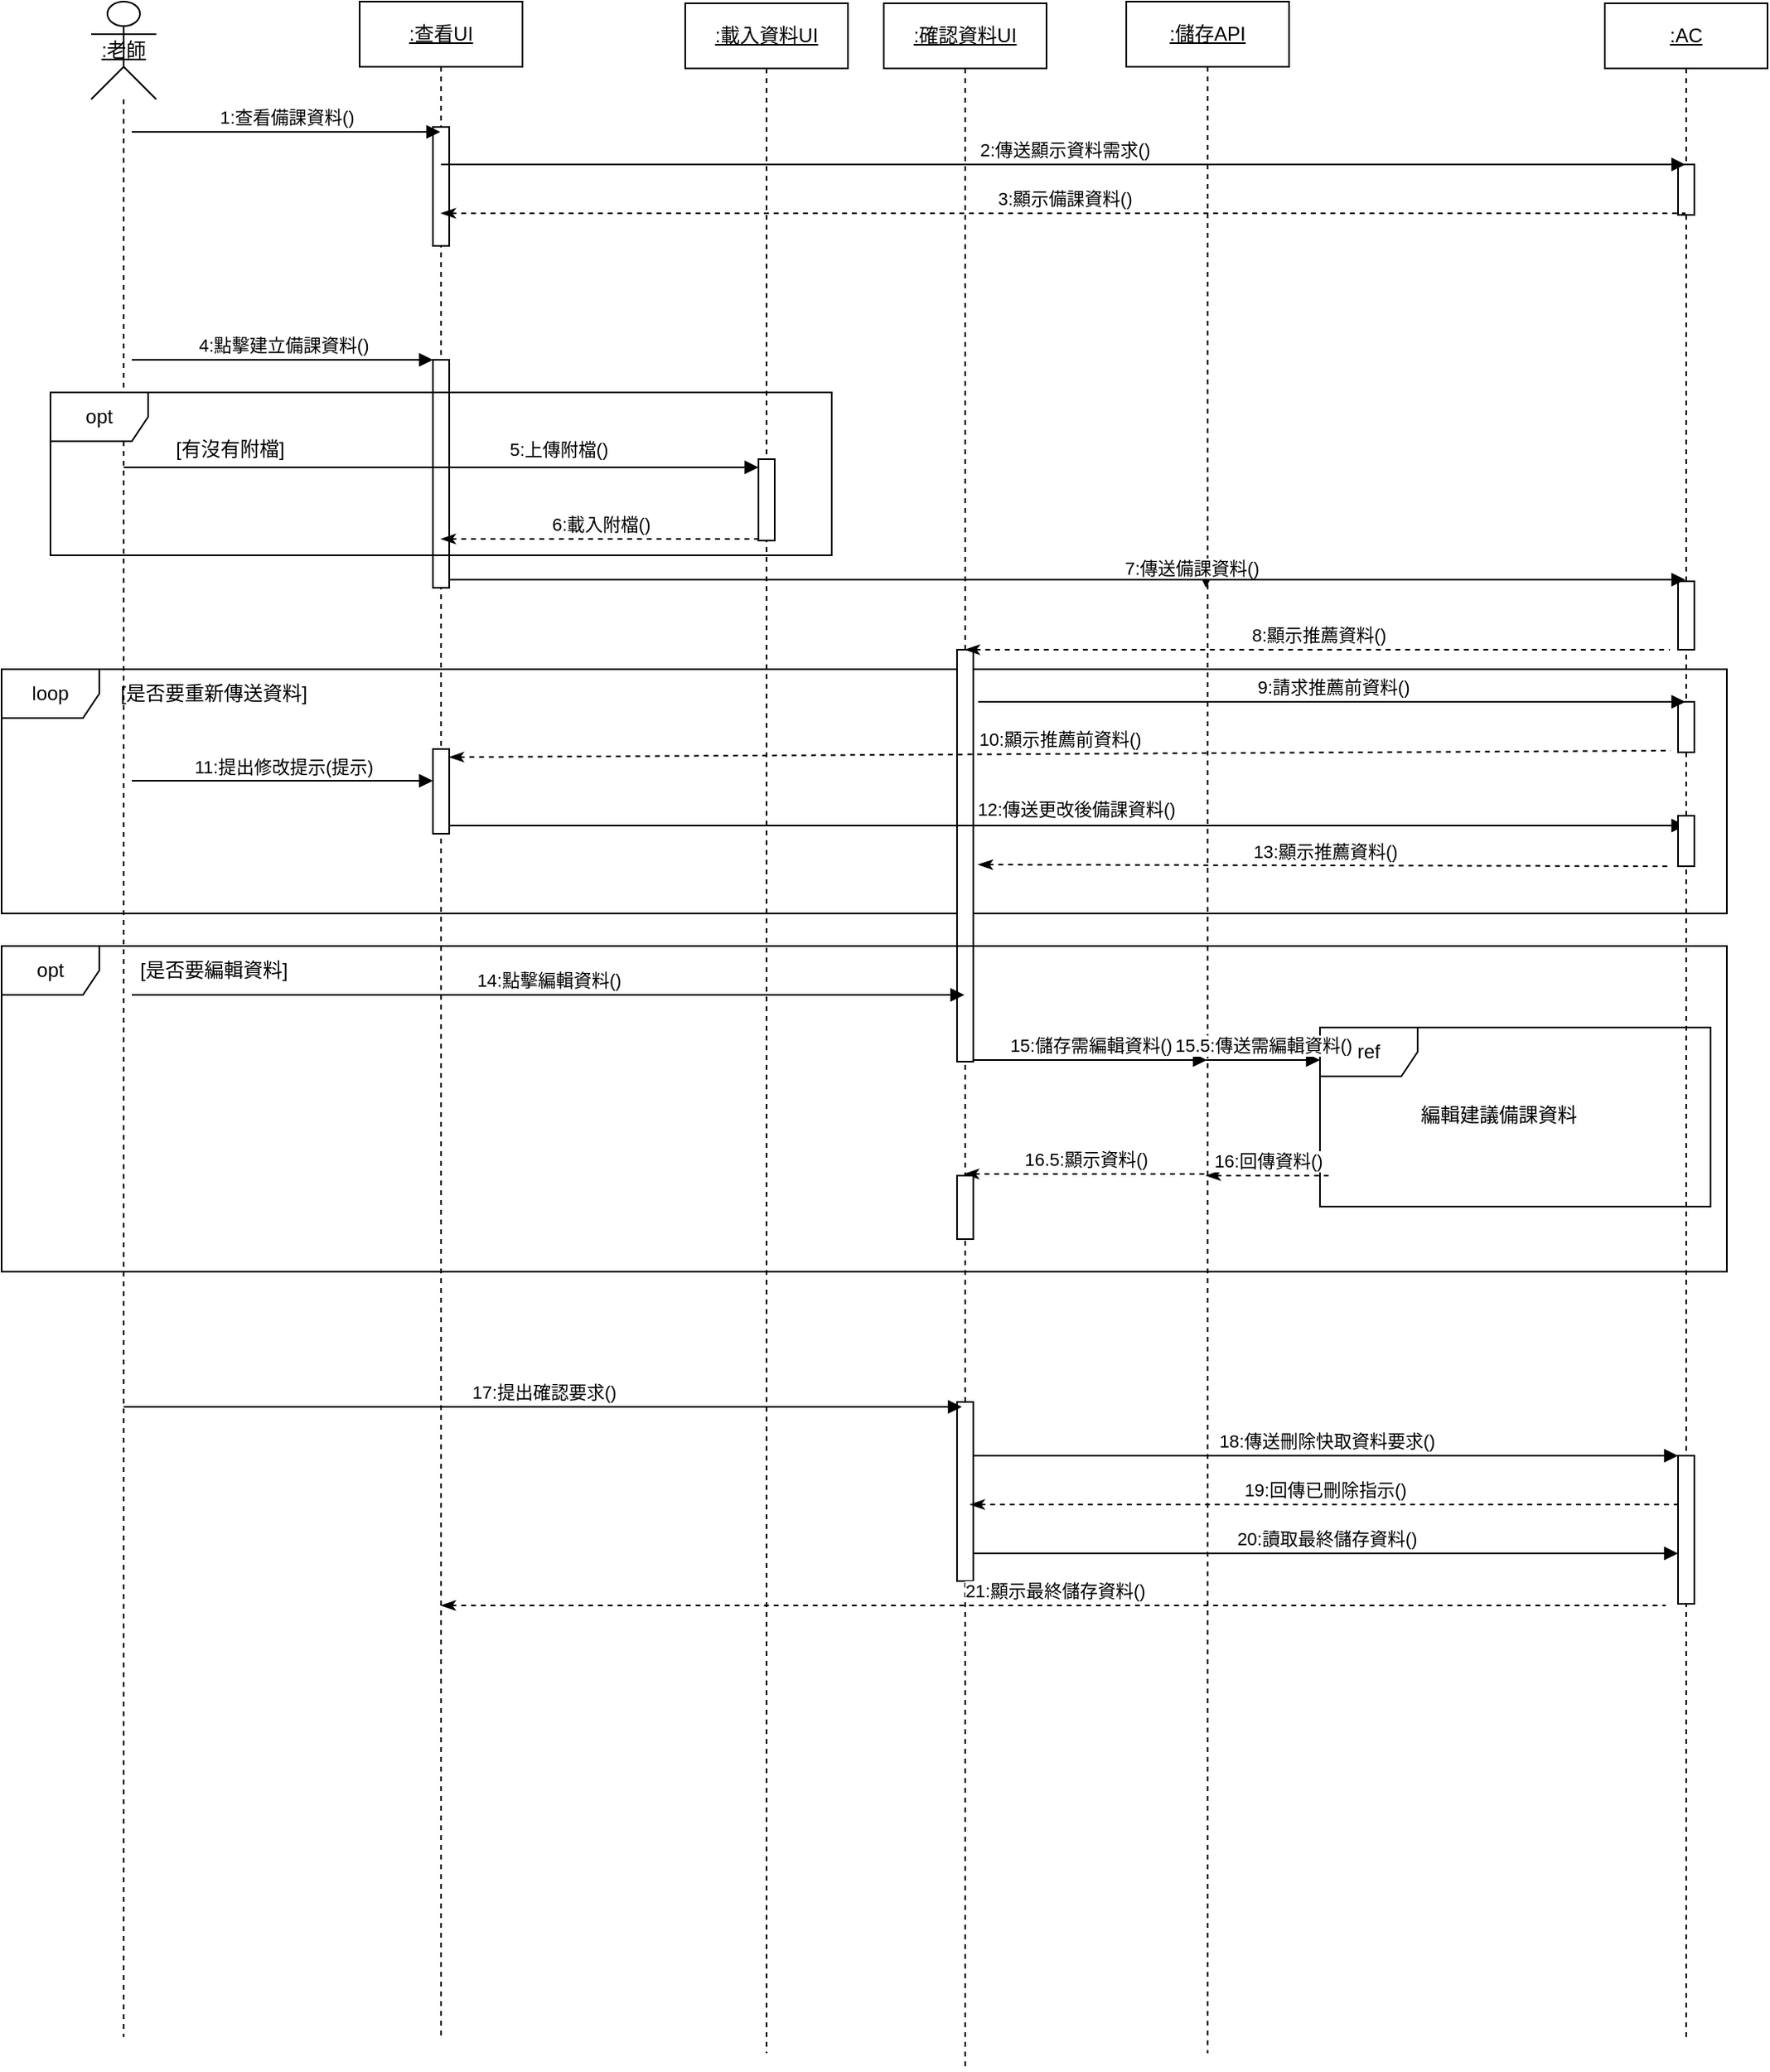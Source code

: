 <mxfile>
    <diagram name="第 1 页" id="O-JAYGMxtfNgu9QWobxc">
        <mxGraphModel dx="4402" dy="654" grid="1" gridSize="10" guides="1" tooltips="1" connect="1" arrows="1" fold="1" page="1" pageScale="1" pageWidth="3300" pageHeight="4681" math="0" shadow="0">
            <root>
                <mxCell id="0"/>
                <mxCell id="1" parent="0"/>
                <mxCell id="cSUb0s7sQzvSsTjn1v_9-36" value="loop" style="shape=umlFrame;whiteSpace=wrap;html=1;pointerEvents=0;" parent="1" vertex="1">
                    <mxGeometry x="-40" y="440" width="1060" height="150" as="geometry"/>
                </mxCell>
                <mxCell id="cSUb0s7sQzvSsTjn1v_9-1" value="&lt;u&gt;:老師&lt;/u&gt;" style="shape=umlLifeline;perimeter=lifelinePerimeter;whiteSpace=wrap;html=1;container=1;dropTarget=0;collapsible=0;recursiveResize=0;outlineConnect=0;portConstraint=eastwest;newEdgeStyle={&quot;curved&quot;:0,&quot;rounded&quot;:0};participant=umlActor;size=60;" parent="1" vertex="1">
                    <mxGeometry x="15" y="30" width="40" height="1250" as="geometry"/>
                </mxCell>
                <mxCell id="cSUb0s7sQzvSsTjn1v_9-2" value="&lt;u&gt;:查看UI&lt;/u&gt;" style="shape=umlLifeline;perimeter=lifelinePerimeter;whiteSpace=wrap;html=1;container=1;dropTarget=0;collapsible=0;recursiveResize=0;outlineConnect=0;portConstraint=eastwest;newEdgeStyle={&quot;curved&quot;:0,&quot;rounded&quot;:0};" parent="1" vertex="1">
                    <mxGeometry x="180" y="30" width="100" height="1250" as="geometry"/>
                </mxCell>
                <mxCell id="cSUb0s7sQzvSsTjn1v_9-3" value="" style="html=1;points=[[0,0,0,0,5],[0,1,0,0,-5],[1,0,0,0,5],[1,1,0,0,-5]];perimeter=orthogonalPerimeter;outlineConnect=0;targetShapes=umlLifeline;portConstraint=eastwest;newEdgeStyle={&quot;curved&quot;:0,&quot;rounded&quot;:0};" parent="cSUb0s7sQzvSsTjn1v_9-2" vertex="1">
                    <mxGeometry x="45" y="77" width="10" height="73" as="geometry"/>
                </mxCell>
                <mxCell id="cSUb0s7sQzvSsTjn1v_9-4" value="" style="html=1;points=[[0,0,0,0,5],[0,1,0,0,-5],[1,0,0,0,5],[1,1,0,0,-5]];perimeter=orthogonalPerimeter;outlineConnect=0;targetShapes=umlLifeline;portConstraint=eastwest;newEdgeStyle={&quot;curved&quot;:0,&quot;rounded&quot;:0};" parent="cSUb0s7sQzvSsTjn1v_9-2" vertex="1">
                    <mxGeometry x="45" y="220" width="10" height="140" as="geometry"/>
                </mxCell>
                <mxCell id="cSUb0s7sQzvSsTjn1v_9-8" value="&lt;u&gt;:確認資料UI&lt;/u&gt;" style="shape=umlLifeline;perimeter=lifelinePerimeter;whiteSpace=wrap;html=1;container=1;dropTarget=0;collapsible=0;recursiveResize=0;outlineConnect=0;portConstraint=eastwest;newEdgeStyle={&quot;curved&quot;:0,&quot;rounded&quot;:0};" parent="1" vertex="1">
                    <mxGeometry x="502" y="31" width="100" height="1269" as="geometry"/>
                </mxCell>
                <mxCell id="cSUb0s7sQzvSsTjn1v_9-9" value="" style="html=1;points=[[0,0,0,0,5],[0,1,0,0,-5],[1,0,0,0,5],[1,1,0,0,-5]];perimeter=orthogonalPerimeter;outlineConnect=0;targetShapes=umlLifeline;portConstraint=eastwest;newEdgeStyle={&quot;curved&quot;:0,&quot;rounded&quot;:0};" parent="cSUb0s7sQzvSsTjn1v_9-8" vertex="1">
                    <mxGeometry x="45" y="397" width="10" height="253" as="geometry"/>
                </mxCell>
                <mxCell id="cSUb0s7sQzvSsTjn1v_9-5" value="" style="html=1;points=[[0,0,0,0,5],[0,1,0,0,-5],[1,0,0,0,5],[1,1,0,0,-5]];perimeter=orthogonalPerimeter;outlineConnect=0;targetShapes=umlLifeline;portConstraint=eastwest;newEdgeStyle={&quot;curved&quot;:0,&quot;rounded&quot;:0};" parent="cSUb0s7sQzvSsTjn1v_9-8" vertex="1">
                    <mxGeometry x="45" y="859" width="10" height="110" as="geometry"/>
                </mxCell>
                <mxCell id="cSUb0s7sQzvSsTjn1v_9-13" value="&lt;u&gt;:儲存API&lt;/u&gt;" style="shape=umlLifeline;perimeter=lifelinePerimeter;whiteSpace=wrap;html=1;container=1;dropTarget=0;collapsible=0;recursiveResize=0;outlineConnect=0;portConstraint=eastwest;newEdgeStyle={&quot;curved&quot;:0,&quot;rounded&quot;:0};" parent="1" vertex="1">
                    <mxGeometry x="651" y="30" width="100" height="1260" as="geometry"/>
                </mxCell>
                <mxCell id="cSUb0s7sQzvSsTjn1v_9-14" value="&lt;u&gt;:AC&lt;/u&gt;" style="shape=umlLifeline;perimeter=lifelinePerimeter;whiteSpace=wrap;html=1;container=1;dropTarget=0;collapsible=0;recursiveResize=0;outlineConnect=0;portConstraint=eastwest;newEdgeStyle={&quot;curved&quot;:0,&quot;rounded&quot;:0};" parent="1" vertex="1">
                    <mxGeometry x="945" y="31" width="100" height="1249" as="geometry"/>
                </mxCell>
                <mxCell id="cSUb0s7sQzvSsTjn1v_9-15" value="" style="html=1;points=[[0,0,0,0,5],[0,1,0,0,-5],[1,0,0,0,5],[1,1,0,0,-5]];perimeter=orthogonalPerimeter;outlineConnect=0;targetShapes=umlLifeline;portConstraint=eastwest;newEdgeStyle={&quot;curved&quot;:0,&quot;rounded&quot;:0};" parent="cSUb0s7sQzvSsTjn1v_9-14" vertex="1">
                    <mxGeometry x="45" y="99" width="10" height="31" as="geometry"/>
                </mxCell>
                <mxCell id="cSUb0s7sQzvSsTjn1v_9-16" value="" style="html=1;points=[[0,0,0,0,5],[0,1,0,0,-5],[1,0,0,0,5],[1,1,0,0,-5]];perimeter=orthogonalPerimeter;outlineConnect=0;targetShapes=umlLifeline;portConstraint=eastwest;newEdgeStyle={&quot;curved&quot;:0,&quot;rounded&quot;:0};" parent="cSUb0s7sQzvSsTjn1v_9-14" vertex="1">
                    <mxGeometry x="45" y="429" width="10" height="31" as="geometry"/>
                </mxCell>
                <mxCell id="cSUb0s7sQzvSsTjn1v_9-17" value="" style="html=1;points=[[0,0,0,0,5],[0,1,0,0,-5],[1,0,0,0,5],[1,1,0,0,-5]];perimeter=orthogonalPerimeter;outlineConnect=0;targetShapes=umlLifeline;portConstraint=eastwest;newEdgeStyle={&quot;curved&quot;:0,&quot;rounded&quot;:0};" parent="cSUb0s7sQzvSsTjn1v_9-14" vertex="1">
                    <mxGeometry x="45" y="355" width="10" height="42" as="geometry"/>
                </mxCell>
                <mxCell id="cSUb0s7sQzvSsTjn1v_9-20" value="1:查看備課資料()" style="html=1;verticalAlign=bottom;endArrow=block;curved=0;rounded=0;" parent="1" target="cSUb0s7sQzvSsTjn1v_9-2" edge="1">
                    <mxGeometry width="80" relative="1" as="geometry">
                        <mxPoint x="40" y="110" as="sourcePoint"/>
                        <mxPoint x="120" y="110" as="targetPoint"/>
                    </mxGeometry>
                </mxCell>
                <mxCell id="cSUb0s7sQzvSsTjn1v_9-21" value="2:傳送顯示資料需求()" style="html=1;verticalAlign=bottom;endArrow=block;curved=0;rounded=0;" parent="1" target="cSUb0s7sQzvSsTjn1v_9-14" edge="1">
                    <mxGeometry width="80" relative="1" as="geometry">
                        <mxPoint x="230" y="130" as="sourcePoint"/>
                        <mxPoint x="287" y="130" as="targetPoint"/>
                    </mxGeometry>
                </mxCell>
                <mxCell id="cSUb0s7sQzvSsTjn1v_9-22" value="3:顯示備課資料()" style="html=1;verticalAlign=bottom;endArrow=none;curved=0;rounded=0;startArrow=classicThin;startFill=1;endFill=0;dashed=1;" parent="1" target="cSUb0s7sQzvSsTjn1v_9-14" edge="1">
                    <mxGeometry width="80" relative="1" as="geometry">
                        <mxPoint x="230" y="160" as="sourcePoint"/>
                        <mxPoint x="877" y="160" as="targetPoint"/>
                    </mxGeometry>
                </mxCell>
                <mxCell id="cSUb0s7sQzvSsTjn1v_9-23" value="4:點擊建立備課資料()" style="html=1;verticalAlign=bottom;endArrow=block;curved=0;rounded=0;" parent="1" edge="1" target="cSUb0s7sQzvSsTjn1v_9-4">
                    <mxGeometry width="80" relative="1" as="geometry">
                        <mxPoint x="40" y="250" as="sourcePoint"/>
                        <mxPoint x="160" y="250" as="targetPoint"/>
                    </mxGeometry>
                </mxCell>
                <mxCell id="cSUb0s7sQzvSsTjn1v_9-26" value="&lt;u&gt;:載入資料UI&lt;/u&gt;" style="shape=umlLifeline;perimeter=lifelinePerimeter;whiteSpace=wrap;html=1;container=1;dropTarget=0;collapsible=0;recursiveResize=0;outlineConnect=0;portConstraint=eastwest;newEdgeStyle={&quot;curved&quot;:0,&quot;rounded&quot;:0};" parent="1" vertex="1">
                    <mxGeometry x="380" y="31" width="100" height="1259" as="geometry"/>
                </mxCell>
                <mxCell id="cSUb0s7sQzvSsTjn1v_9-27" value="" style="html=1;points=[[0,0,0,0,5],[0,1,0,0,-5],[1,0,0,0,5],[1,1,0,0,-5]];perimeter=orthogonalPerimeter;outlineConnect=0;targetShapes=umlLifeline;portConstraint=eastwest;newEdgeStyle={&quot;curved&quot;:0,&quot;rounded&quot;:0};" parent="cSUb0s7sQzvSsTjn1v_9-26" vertex="1">
                    <mxGeometry x="45" y="280" width="10" height="50" as="geometry"/>
                </mxCell>
                <mxCell id="cSUb0s7sQzvSsTjn1v_9-28" value="opt" style="shape=umlFrame;whiteSpace=wrap;html=1;pointerEvents=0;" parent="1" vertex="1">
                    <mxGeometry x="-10" y="270" width="480" height="100" as="geometry"/>
                </mxCell>
                <mxCell id="cSUb0s7sQzvSsTjn1v_9-29" value="[有沒有附檔]" style="text;html=1;align=center;verticalAlign=middle;resizable=0;points=[];autosize=1;strokeColor=none;fillColor=none;" parent="1" vertex="1">
                    <mxGeometry x="55" y="290" width="90" height="30" as="geometry"/>
                </mxCell>
                <mxCell id="cSUb0s7sQzvSsTjn1v_9-30" value="&lt;div&gt;&lt;br&gt;&lt;/div&gt;&lt;div&gt;&lt;br&gt;&lt;/div&gt;" style="html=1;verticalAlign=bottom;endArrow=block;curved=0;rounded=0;entryX=0;entryY=0;entryDx=0;entryDy=5;entryPerimeter=0;" parent="1" target="cSUb0s7sQzvSsTjn1v_9-27" edge="1" source="cSUb0s7sQzvSsTjn1v_9-1">
                    <mxGeometry width="80" relative="1" as="geometry">
                        <mxPoint x="80" y="310" as="sourcePoint"/>
                        <mxPoint x="370" y="310" as="targetPoint"/>
                    </mxGeometry>
                </mxCell>
                <mxCell id="cSUb0s7sQzvSsTjn1v_9-31" value="5:上傳附檔()" style="edgeLabel;html=1;align=center;verticalAlign=middle;resizable=0;points=[];" parent="cSUb0s7sQzvSsTjn1v_9-30" vertex="1" connectable="0">
                    <mxGeometry x="-0.101" y="3" relative="1" as="geometry">
                        <mxPoint x="91" y="-8" as="offset"/>
                    </mxGeometry>
                </mxCell>
                <mxCell id="cSUb0s7sQzvSsTjn1v_9-33" value="" style="html=1;verticalAlign=bottom;endArrow=block;curved=0;rounded=0;" parent="1" edge="1">
                    <mxGeometry width="80" relative="1" as="geometry">
                        <mxPoint x="700" y="386" as="sourcePoint"/>
                        <mxPoint x="700" y="390" as="targetPoint"/>
                    </mxGeometry>
                </mxCell>
                <mxCell id="cSUb0s7sQzvSsTjn1v_9-34" value="7:傳送備課資料()" style="edgeLabel;html=1;align=center;verticalAlign=middle;resizable=0;points=[];" parent="cSUb0s7sQzvSsTjn1v_9-33" vertex="1" connectable="0">
                    <mxGeometry x="0.038" relative="1" as="geometry">
                        <mxPoint x="-9" y="-10" as="offset"/>
                    </mxGeometry>
                </mxCell>
                <mxCell id="cSUb0s7sQzvSsTjn1v_9-35" value="8:顯示推薦資料()" style="html=1;verticalAlign=bottom;endArrow=none;curved=0;rounded=0;startArrow=classicThin;startFill=1;endFill=0;dashed=1;" parent="1" source="cSUb0s7sQzvSsTjn1v_9-8" edge="1">
                    <mxGeometry x="0.003" width="80" relative="1" as="geometry">
                        <mxPoint x="696.5" y="428" as="sourcePoint"/>
                        <mxPoint x="985" y="428" as="targetPoint"/>
                        <mxPoint as="offset"/>
                    </mxGeometry>
                </mxCell>
                <mxCell id="cSUb0s7sQzvSsTjn1v_9-37" value="9:請求推薦前資料()" style="html=1;verticalAlign=bottom;endArrow=block;curved=0;rounded=0;" parent="1" target="cSUb0s7sQzvSsTjn1v_9-14" edge="1">
                    <mxGeometry width="80" relative="1" as="geometry">
                        <mxPoint x="560" y="460" as="sourcePoint"/>
                        <mxPoint x="640" y="460" as="targetPoint"/>
                    </mxGeometry>
                </mxCell>
                <mxCell id="cSUb0s7sQzvSsTjn1v_9-38" value="10:顯示推薦前資料()" style="html=1;verticalAlign=bottom;endArrow=none;curved=0;rounded=0;startArrow=classicThin;startFill=1;endFill=0;dashed=1;exitX=1;exitY=0;exitDx=0;exitDy=5;exitPerimeter=0;" parent="1" source="cSUb0s7sQzvSsTjn1v_9-39" edge="1">
                    <mxGeometry width="80" relative="1" as="geometry">
                        <mxPoint x="450" y="490" as="sourcePoint"/>
                        <mxPoint x="985.5" y="490" as="targetPoint"/>
                    </mxGeometry>
                </mxCell>
                <mxCell id="cSUb0s7sQzvSsTjn1v_9-39" value="" style="html=1;points=[[0,0,0,0,5],[0,1,0,0,-5],[1,0,0,0,5],[1,1,0,0,-5]];perimeter=orthogonalPerimeter;outlineConnect=0;targetShapes=umlLifeline;portConstraint=eastwest;newEdgeStyle={&quot;curved&quot;:0,&quot;rounded&quot;:0};" parent="1" vertex="1">
                    <mxGeometry x="225" y="489" width="10" height="52" as="geometry"/>
                </mxCell>
                <mxCell id="cSUb0s7sQzvSsTjn1v_9-40" value="" style="html=1;verticalAlign=bottom;endArrow=block;curved=0;rounded=0;exitX=1;exitY=1;exitDx=0;exitDy=-5;exitPerimeter=0;" parent="1" target="cSUb0s7sQzvSsTjn1v_9-14" edge="1" source="cSUb0s7sQzvSsTjn1v_9-39">
                    <mxGeometry width="80" relative="1" as="geometry">
                        <mxPoint x="305" y="530" as="sourcePoint"/>
                        <mxPoint x="843" y="530" as="targetPoint"/>
                    </mxGeometry>
                </mxCell>
                <mxCell id="cSUb0s7sQzvSsTjn1v_9-41" value="12:傳送更改後備課資料()" style="edgeLabel;html=1;align=center;verticalAlign=middle;resizable=0;points=[];" parent="cSUb0s7sQzvSsTjn1v_9-40" vertex="1" connectable="0">
                    <mxGeometry x="0.038" relative="1" as="geometry">
                        <mxPoint x="-9" y="-10" as="offset"/>
                    </mxGeometry>
                </mxCell>
                <mxCell id="cSUb0s7sQzvSsTjn1v_9-42" value="[是否要重新傳送資料]" style="text;html=1;align=center;verticalAlign=middle;resizable=0;points=[];autosize=1;strokeColor=none;fillColor=none;" parent="1" vertex="1">
                    <mxGeometry x="20" y="440" width="140" height="30" as="geometry"/>
                </mxCell>
                <mxCell id="cSUb0s7sQzvSsTjn1v_9-43" value="11:提出修改提示(提示)" style="html=1;verticalAlign=bottom;endArrow=block;curved=0;rounded=0;" parent="1" target="cSUb0s7sQzvSsTjn1v_9-39" edge="1">
                    <mxGeometry width="80" relative="1" as="geometry">
                        <mxPoint x="40" y="508.5" as="sourcePoint"/>
                        <mxPoint x="140" y="509" as="targetPoint"/>
                    </mxGeometry>
                </mxCell>
                <mxCell id="cSUb0s7sQzvSsTjn1v_9-44" value="" style="html=1;points=[[0,0,0,0,5],[0,1,0,0,-5],[1,0,0,0,5],[1,1,0,0,-5]];perimeter=orthogonalPerimeter;outlineConnect=0;targetShapes=umlLifeline;portConstraint=eastwest;newEdgeStyle={&quot;curved&quot;:0,&quot;rounded&quot;:0};" parent="1" vertex="1">
                    <mxGeometry x="990" y="530" width="10" height="31" as="geometry"/>
                </mxCell>
                <mxCell id="cSUb0s7sQzvSsTjn1v_9-45" value="13:顯示推薦資料()" style="html=1;verticalAlign=bottom;endArrow=none;curved=0;rounded=0;startArrow=classicThin;startFill=1;endFill=0;dashed=1;" parent="1" edge="1">
                    <mxGeometry width="80" relative="1" as="geometry">
                        <mxPoint x="560" y="560" as="sourcePoint"/>
                        <mxPoint x="985.5" y="561" as="targetPoint"/>
                    </mxGeometry>
                </mxCell>
                <mxCell id="cSUb0s7sQzvSsTjn1v_9-46" value="opt" style="shape=umlFrame;whiteSpace=wrap;html=1;pointerEvents=0;" parent="1" vertex="1">
                    <mxGeometry x="-40" y="610" width="1060" height="200" as="geometry"/>
                </mxCell>
                <mxCell id="cSUb0s7sQzvSsTjn1v_9-47" value="[是否要編輯資料]" style="text;html=1;align=center;verticalAlign=middle;resizable=0;points=[];autosize=1;strokeColor=none;fillColor=none;" parent="1" vertex="1">
                    <mxGeometry x="35" y="610" width="110" height="30" as="geometry"/>
                </mxCell>
                <mxCell id="cSUb0s7sQzvSsTjn1v_9-50" value="" style="html=1;verticalAlign=bottom;endArrow=block;curved=0;rounded=0;exitX=1;exitY=1;exitDx=0;exitDy=-5;exitPerimeter=0;" parent="1" target="cSUb0s7sQzvSsTjn1v_9-14" edge="1" source="cSUb0s7sQzvSsTjn1v_9-4">
                    <mxGeometry width="80" relative="1" as="geometry">
                        <mxPoint x="300" y="390" as="sourcePoint"/>
                        <mxPoint x="696" y="390" as="targetPoint"/>
                    </mxGeometry>
                </mxCell>
                <mxCell id="cSUb0s7sQzvSsTjn1v_9-51" value="14:點擊編輯資料()" style="html=1;verticalAlign=bottom;endArrow=block;curved=0;rounded=0;" parent="1" edge="1">
                    <mxGeometry x="0.001" width="80" relative="1" as="geometry">
                        <mxPoint x="40" y="640" as="sourcePoint"/>
                        <mxPoint x="551.5" y="640" as="targetPoint"/>
                        <mxPoint as="offset"/>
                    </mxGeometry>
                </mxCell>
                <mxCell id="cSUb0s7sQzvSsTjn1v_9-61" value="16.5:顯示資料()" style="html=1;verticalAlign=bottom;endArrow=none;curved=0;rounded=0;startArrow=classicThin;startFill=1;endFill=0;dashed=1;" parent="1" target="cSUb0s7sQzvSsTjn1v_9-13" edge="1">
                    <mxGeometry width="80" relative="1" as="geometry">
                        <mxPoint x="551.5" y="750" as="sourcePoint"/>
                        <mxPoint x="650" y="750" as="targetPoint"/>
                    </mxGeometry>
                </mxCell>
                <mxCell id="cSUb0s7sQzvSsTjn1v_9-62" value="" style="html=1;points=[[0,0,0,0,5],[0,1,0,0,-5],[1,0,0,0,5],[1,1,0,0,-5]];perimeter=orthogonalPerimeter;outlineConnect=0;targetShapes=umlLifeline;portConstraint=eastwest;newEdgeStyle={&quot;curved&quot;:0,&quot;rounded&quot;:0};" parent="1" vertex="1">
                    <mxGeometry x="547" y="751" width="10" height="39" as="geometry"/>
                </mxCell>
                <mxCell id="GXKdgMsnnEw2hDHPbhKI-5" value="" style="html=1;points=[[0,0,0,0,5],[0,1,0,0,-5],[1,0,0,0,5],[1,1,0,0,-5]];perimeter=orthogonalPerimeter;outlineConnect=0;targetShapes=umlLifeline;portConstraint=eastwest;newEdgeStyle={&quot;curved&quot;:0,&quot;rounded&quot;:0};" parent="1" vertex="1">
                    <mxGeometry x="990" y="923" width="10" height="91" as="geometry"/>
                </mxCell>
                <mxCell id="cSUb0s7sQzvSsTjn1v_9-67" value="15:儲存需編輯資料()" style="html=1;verticalAlign=bottom;endArrow=block;curved=0;rounded=0;" parent="1" target="cSUb0s7sQzvSsTjn1v_9-13" edge="1">
                    <mxGeometry width="80" relative="1" as="geometry">
                        <mxPoint x="557" y="680" as="sourcePoint"/>
                        <mxPoint x="650" y="680" as="targetPoint"/>
                    </mxGeometry>
                </mxCell>
                <mxCell id="GXKdgMsnnEw2hDHPbhKI-14" value="19:回傳已刪除指示()" style="html=1;verticalAlign=bottom;endArrow=none;curved=0;rounded=0;startArrow=classicThin;startFill=1;endFill=0;dashed=1;" parent="1" edge="1">
                    <mxGeometry width="80" relative="1" as="geometry">
                        <mxPoint x="555" y="953" as="sourcePoint"/>
                        <mxPoint x="990" y="953" as="targetPoint"/>
                    </mxGeometry>
                </mxCell>
                <mxCell id="cSUb0s7sQzvSsTjn1v_9-69" value="ref" style="shape=umlFrame;whiteSpace=wrap;html=1;pointerEvents=0;" parent="1" vertex="1">
                    <mxGeometry x="770" y="660" width="240" height="110" as="geometry"/>
                </mxCell>
                <mxCell id="cSUb0s7sQzvSsTjn1v_9-70" value="&lt;span style=&quot;color: rgb(0, 0, 0); font-family: Helvetica; font-size: 12px; font-style: normal; font-variant-ligatures: normal; font-variant-caps: normal; font-weight: 400; letter-spacing: normal; orphans: 2; text-align: center; text-indent: 0px; text-transform: none; widows: 2; word-spacing: 0px; -webkit-text-stroke-width: 0px; white-space: normal; background-color: rgb(251, 251, 251); text-decoration-thickness: initial; text-decoration-style: initial; text-decoration-color: initial; display: inline !important; float: none;&quot;&gt;編輯建議備課資料&lt;/span&gt;" style="text;whiteSpace=wrap;html=1;" parent="1" vertex="1">
                    <mxGeometry x="830" y="700" width="130" height="40" as="geometry"/>
                </mxCell>
                <mxCell id="GXKdgMsnnEw2hDHPbhKI-17" value="15.5:傳送需編輯資料()" style="html=1;verticalAlign=bottom;endArrow=block;curved=0;rounded=0;" parent="1" edge="1">
                    <mxGeometry width="80" relative="1" as="geometry">
                        <mxPoint x="700" y="680" as="sourcePoint"/>
                        <mxPoint x="770" y="680" as="targetPoint"/>
                    </mxGeometry>
                </mxCell>
                <mxCell id="GXKdgMsnnEw2hDHPbhKI-18" value="16:回傳資料()" style="html=1;verticalAlign=bottom;endArrow=none;curved=0;rounded=0;startArrow=classicThin;startFill=1;endFill=0;dashed=1;" parent="1" edge="1">
                    <mxGeometry width="80" relative="1" as="geometry">
                        <mxPoint x="700" y="751" as="sourcePoint"/>
                        <mxPoint x="775.25" y="751" as="targetPoint"/>
                    </mxGeometry>
                </mxCell>
                <mxCell id="cSUb0s7sQzvSsTjn1v_9-63" value="17:提出確認要求()" style="html=1;verticalAlign=bottom;endArrow=block;curved=0;rounded=0;" parent="1" edge="1">
                    <mxGeometry width="80" relative="1" as="geometry">
                        <mxPoint x="35" y="893" as="sourcePoint"/>
                        <mxPoint x="550" y="893" as="targetPoint"/>
                    </mxGeometry>
                </mxCell>
                <mxCell id="GXKdgMsnnEw2hDHPbhKI-6" value="21:顯示最終儲存資料()" style="html=1;verticalAlign=bottom;endArrow=none;curved=0;rounded=0;startArrow=classicThin;startFill=1;endFill=0;dashed=1;" parent="1" edge="1" source="cSUb0s7sQzvSsTjn1v_9-2">
                    <mxGeometry width="80" relative="1" as="geometry">
                        <mxPoint x="152" y="1015" as="sourcePoint"/>
                        <mxPoint x="982.5" y="1015" as="targetPoint"/>
                    </mxGeometry>
                </mxCell>
                <mxCell id="GXKdgMsnnEw2hDHPbhKI-15" value="20:讀取最終儲存資料()" style="html=1;verticalAlign=bottom;endArrow=block;curved=0;rounded=0;" parent="1" target="GXKdgMsnnEw2hDHPbhKI-5" edge="1">
                    <mxGeometry x="0.002" width="80" relative="1" as="geometry">
                        <mxPoint x="557" y="983" as="sourcePoint"/>
                        <mxPoint x="700" y="983" as="targetPoint"/>
                        <mxPoint as="offset"/>
                    </mxGeometry>
                </mxCell>
                <mxCell id="GXKdgMsnnEw2hDHPbhKI-4" value="18:傳送刪除快取資料要求()" style="html=1;verticalAlign=bottom;endArrow=block;curved=0;rounded=0;" parent="1" edge="1">
                    <mxGeometry x="0.002" width="80" relative="1" as="geometry">
                        <mxPoint x="557" y="923" as="sourcePoint"/>
                        <mxPoint x="990" y="923" as="targetPoint"/>
                        <mxPoint as="offset"/>
                    </mxGeometry>
                </mxCell>
                <mxCell id="2" value="6:載入附檔()" style="html=1;verticalAlign=bottom;endArrow=none;curved=0;rounded=0;startArrow=classicThin;startFill=1;endFill=0;dashed=1;" edge="1" parent="1" target="cSUb0s7sQzvSsTjn1v_9-27">
                    <mxGeometry width="80" relative="1" as="geometry">
                        <mxPoint x="230" y="360" as="sourcePoint"/>
                        <mxPoint x="420" y="360" as="targetPoint"/>
                    </mxGeometry>
                </mxCell>
            </root>
        </mxGraphModel>
    </diagram>
</mxfile>